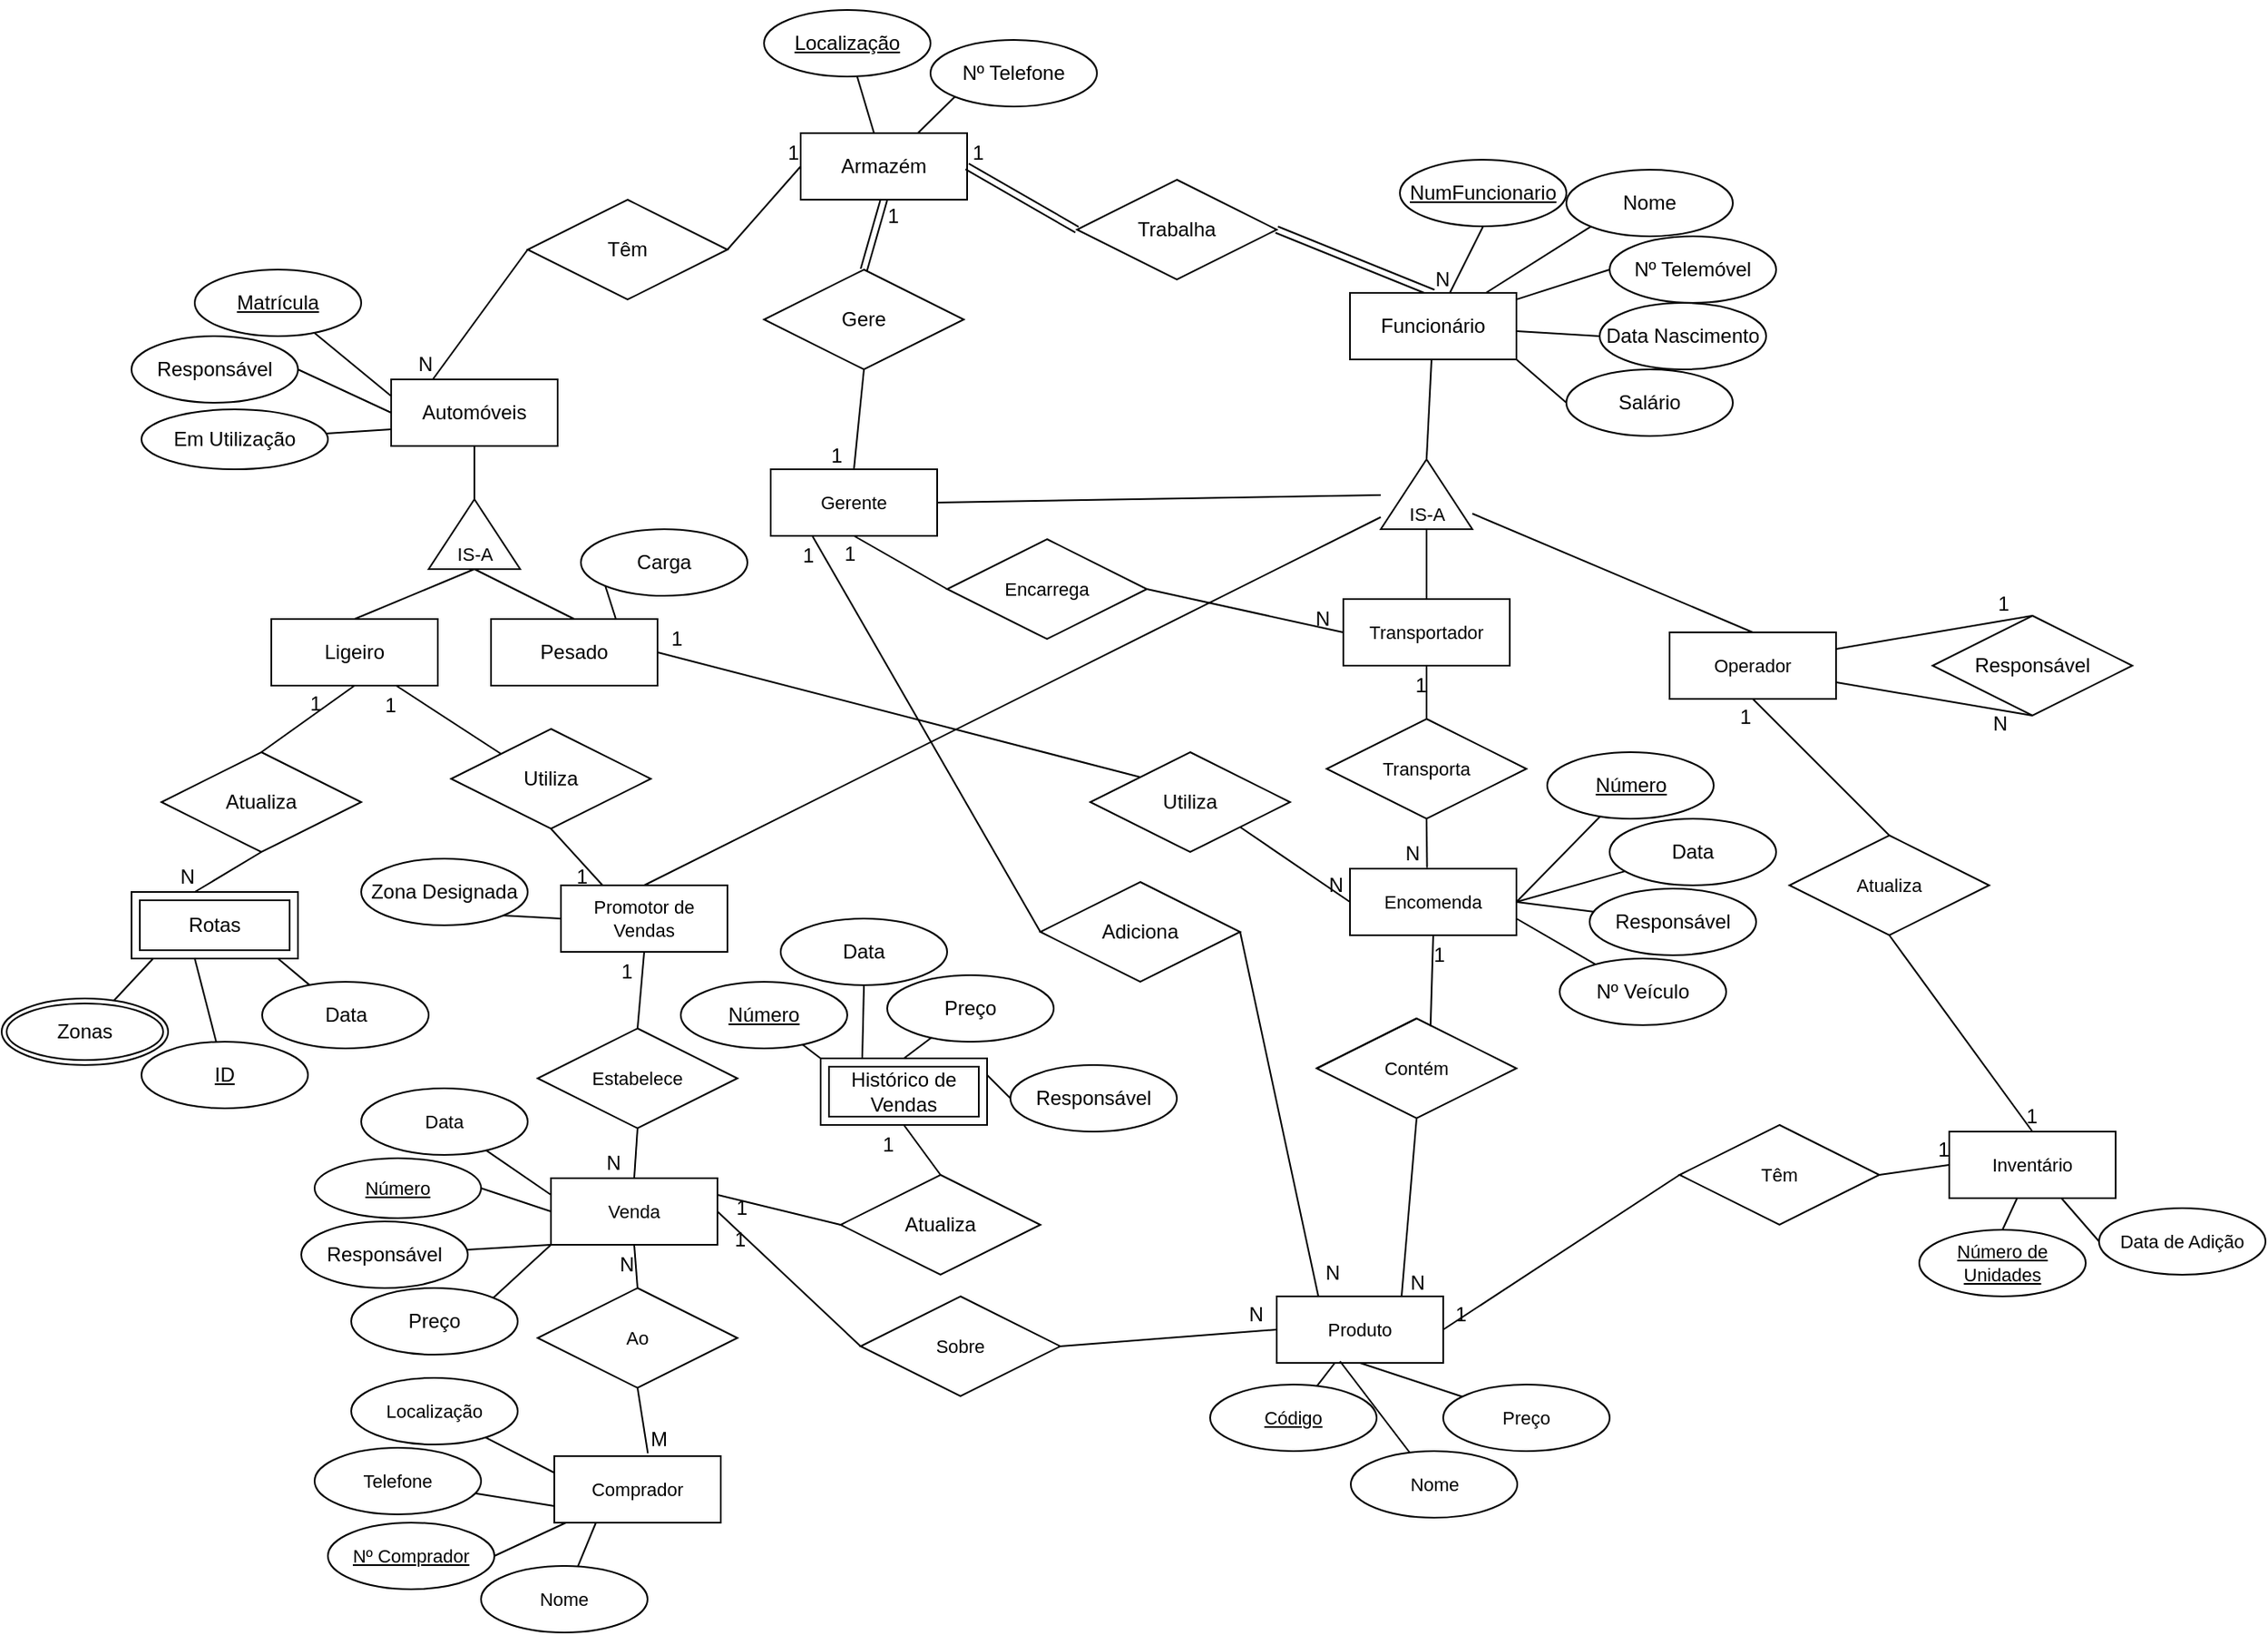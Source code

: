 <mxfile version="14.6.6" type="google"><diagram id="R2lEEEUBdFMjLlhIrx00" name="Page-1"><mxGraphModel dx="2073" dy="942" grid="1" gridSize="6" guides="1" tooltips="1" connect="1" arrows="1" fold="1" page="0" pageScale="1" pageWidth="850" pageHeight="1100" math="0" shadow="0" extFonts="Permanent Marker^https://fonts.googleapis.com/css?family=Permanent+Marker"><root><mxCell id="0"/><mxCell id="1" parent="0"/><mxCell id="7GetNQs73sJEA6uQszSS-7" value="Trabalha " style="shape=rhombus;perimeter=rhombusPerimeter;whiteSpace=wrap;html=1;align=center;" parent="1" vertex="1"><mxGeometry x="340" y="180" width="120" height="60" as="geometry"/></mxCell><mxCell id="7GetNQs73sJEA6uQszSS-11" value="" style="group" parent="1" vertex="1" connectable="0"><mxGeometry x="84" y="72" width="290" height="120" as="geometry"/></mxCell><mxCell id="7GetNQs73sJEA6uQszSS-2" value="Armazém" style="whiteSpace=wrap;html=1;align=center;" parent="7GetNQs73sJEA6uQszSS-11" vertex="1"><mxGeometry x="90" y="80" width="100" height="40" as="geometry"/></mxCell><mxCell id="7GetNQs73sJEA6uQszSS-5" value="Nº Telefone" style="ellipse;whiteSpace=wrap;html=1;align=center;" parent="7GetNQs73sJEA6uQszSS-11" vertex="1"><mxGeometry x="168" y="24" width="100" height="40" as="geometry"/></mxCell><mxCell id="7GetNQs73sJEA6uQszSS-6" style="edgeStyle=none;rounded=0;orthogonalLoop=1;jettySize=auto;html=1;entryX=0;entryY=1;entryDx=0;entryDy=0;endArrow=none;endFill=0;" parent="7GetNQs73sJEA6uQszSS-11" source="7GetNQs73sJEA6uQszSS-2" target="7GetNQs73sJEA6uQszSS-5" edge="1"><mxGeometry relative="1" as="geometry"/></mxCell><mxCell id="7GetNQs73sJEA6uQszSS-3" value="Localização" style="ellipse;whiteSpace=wrap;html=1;align=center;fontStyle=4;" parent="7GetNQs73sJEA6uQszSS-11" vertex="1"><mxGeometry x="68" y="6" width="100" height="40" as="geometry"/></mxCell><mxCell id="7GetNQs73sJEA6uQszSS-4" style="rounded=0;orthogonalLoop=1;jettySize=auto;html=1;endArrow=none;endFill=0;" parent="7GetNQs73sJEA6uQszSS-11" source="7GetNQs73sJEA6uQszSS-2" target="7GetNQs73sJEA6uQszSS-3" edge="1"><mxGeometry relative="1" as="geometry"/></mxCell><mxCell id="7GetNQs73sJEA6uQszSS-17" value="" style="endArrow=none;html=1;rounded=0;exitX=1;exitY=0.5;exitDx=0;exitDy=0;entryX=0.5;entryY=0;entryDx=0;entryDy=0;shape=link;" parent="1" source="7GetNQs73sJEA6uQszSS-7" target="7GetNQs73sJEA6uQszSS-10" edge="1"><mxGeometry relative="1" as="geometry"><mxPoint x="220" y="280" as="sourcePoint"/><mxPoint x="380" y="280" as="targetPoint"/></mxGeometry></mxCell><mxCell id="7GetNQs73sJEA6uQszSS-18" value="N" style="resizable=0;html=1;align=right;verticalAlign=bottom;" parent="7GetNQs73sJEA6uQszSS-17" connectable="0" vertex="1"><mxGeometry x="1" relative="1" as="geometry"><mxPoint x="10" as="offset"/></mxGeometry></mxCell><mxCell id="7GetNQs73sJEA6uQszSS-22" value="" style="endArrow=none;html=1;rounded=0;entryX=1;entryY=0.5;entryDx=0;entryDy=0;exitX=0;exitY=0.5;exitDx=0;exitDy=0;shape=link;" parent="1" source="7GetNQs73sJEA6uQszSS-7" target="7GetNQs73sJEA6uQszSS-2" edge="1"><mxGeometry relative="1" as="geometry"><mxPoint x="420" y="189.5" as="sourcePoint"/><mxPoint x="300" y="189.5" as="targetPoint"/></mxGeometry></mxCell><mxCell id="7GetNQs73sJEA6uQszSS-23" value="1" style="resizable=0;html=1;align=right;verticalAlign=bottom;" parent="7GetNQs73sJEA6uQszSS-22" connectable="0" vertex="1"><mxGeometry x="1" relative="1" as="geometry"><mxPoint x="10" as="offset"/></mxGeometry></mxCell><mxCell id="7GetNQs73sJEA6uQszSS-25" value="Gere" style="shape=rhombus;perimeter=rhombusPerimeter;whiteSpace=wrap;html=1;align=center;" parent="1" vertex="1"><mxGeometry x="152" y="234" width="120" height="60" as="geometry"/></mxCell><mxCell id="7GetNQs73sJEA6uQszSS-32" value="" style="endArrow=none;html=1;rounded=0;entryX=0.5;entryY=1;entryDx=0;entryDy=0;exitX=0.5;exitY=0;exitDx=0;exitDy=0;shape=link;" parent="1" source="7GetNQs73sJEA6uQszSS-25" target="7GetNQs73sJEA6uQszSS-2" edge="1"><mxGeometry relative="1" as="geometry"><mxPoint x="240" y="300" as="sourcePoint"/><mxPoint x="240" y="220" as="targetPoint"/></mxGeometry></mxCell><mxCell id="7GetNQs73sJEA6uQszSS-33" value="1" style="resizable=0;html=1;align=right;verticalAlign=bottom;" parent="7GetNQs73sJEA6uQszSS-32" connectable="0" vertex="1"><mxGeometry x="1" relative="1" as="geometry"><mxPoint x="10" y="18" as="offset"/></mxGeometry></mxCell><mxCell id="8V1icKBJhYew-1ddFOfD-1" value="" style="group" parent="1" vertex="1" connectable="0"><mxGeometry x="504" y="138" width="310" height="210" as="geometry"/></mxCell><mxCell id="7GetNQs73sJEA6uQszSS-10" value="Funcionário" style="whiteSpace=wrap;html=1;align=center;" parent="8V1icKBJhYew-1ddFOfD-1" vertex="1"><mxGeometry y="110" width="100" height="40" as="geometry"/></mxCell><mxCell id="7GetNQs73sJEA6uQszSS-36" value="NumFuncionario" style="ellipse;whiteSpace=wrap;html=1;align=center;fontStyle=4;" parent="8V1icKBJhYew-1ddFOfD-1" vertex="1"><mxGeometry x="30" y="30" width="100" height="40" as="geometry"/></mxCell><mxCell id="7GetNQs73sJEA6uQszSS-48" style="edgeStyle=none;rounded=0;orthogonalLoop=1;jettySize=auto;html=1;entryX=0.5;entryY=1;entryDx=0;entryDy=0;endArrow=none;endFill=0;" parent="8V1icKBJhYew-1ddFOfD-1" source="7GetNQs73sJEA6uQszSS-10" target="7GetNQs73sJEA6uQszSS-36" edge="1"><mxGeometry relative="1" as="geometry"/></mxCell><mxCell id="7GetNQs73sJEA6uQszSS-39" value="Nome" style="ellipse;whiteSpace=wrap;html=1;align=center;" parent="8V1icKBJhYew-1ddFOfD-1" vertex="1"><mxGeometry x="130" y="36" width="100" height="40" as="geometry"/></mxCell><mxCell id="7GetNQs73sJEA6uQszSS-40" style="edgeStyle=none;rounded=0;orthogonalLoop=1;jettySize=auto;html=1;entryX=0;entryY=1;entryDx=0;entryDy=0;endArrow=none;endFill=0;" parent="8V1icKBJhYew-1ddFOfD-1" source="7GetNQs73sJEA6uQszSS-10" target="7GetNQs73sJEA6uQszSS-39" edge="1"><mxGeometry relative="1" as="geometry"/></mxCell><mxCell id="7GetNQs73sJEA6uQszSS-42" value="Nº Telemóvel" style="ellipse;whiteSpace=wrap;html=1;align=center;" parent="8V1icKBJhYew-1ddFOfD-1" vertex="1"><mxGeometry x="156" y="76" width="100" height="40" as="geometry"/></mxCell><mxCell id="7GetNQs73sJEA6uQszSS-44" style="edgeStyle=none;rounded=0;orthogonalLoop=1;jettySize=auto;html=1;entryX=0;entryY=0.5;entryDx=0;entryDy=0;endArrow=none;endFill=0;" parent="8V1icKBJhYew-1ddFOfD-1" source="7GetNQs73sJEA6uQszSS-10" target="7GetNQs73sJEA6uQszSS-42" edge="1"><mxGeometry relative="1" as="geometry"/></mxCell><mxCell id="7GetNQs73sJEA6uQszSS-43" value="Data Nascimento" style="ellipse;whiteSpace=wrap;html=1;align=center;" parent="8V1icKBJhYew-1ddFOfD-1" vertex="1"><mxGeometry x="150" y="116" width="100" height="40" as="geometry"/></mxCell><mxCell id="7GetNQs73sJEA6uQszSS-45" style="edgeStyle=none;rounded=0;orthogonalLoop=1;jettySize=auto;html=1;entryX=0;entryY=0.5;entryDx=0;entryDy=0;endArrow=none;endFill=0;" parent="8V1icKBJhYew-1ddFOfD-1" source="7GetNQs73sJEA6uQszSS-10" target="7GetNQs73sJEA6uQszSS-43" edge="1"><mxGeometry relative="1" as="geometry"/></mxCell><mxCell id="7GetNQs73sJEA6uQszSS-46" value="Salário" style="ellipse;whiteSpace=wrap;html=1;align=center;" parent="8V1icKBJhYew-1ddFOfD-1" vertex="1"><mxGeometry x="130" y="156" width="100" height="40" as="geometry"/></mxCell><mxCell id="7GetNQs73sJEA6uQszSS-47" style="edgeStyle=none;rounded=0;orthogonalLoop=1;jettySize=auto;html=1;exitX=1;exitY=1;exitDx=0;exitDy=0;entryX=0;entryY=0.5;entryDx=0;entryDy=0;endArrow=none;endFill=0;" parent="8V1icKBJhYew-1ddFOfD-1" source="7GetNQs73sJEA6uQszSS-10" target="7GetNQs73sJEA6uQszSS-46" edge="1"><mxGeometry relative="1" as="geometry"/></mxCell><mxCell id="8V1icKBJhYew-1ddFOfD-16" style="edgeStyle=none;rounded=0;orthogonalLoop=1;jettySize=auto;html=1;entryX=1;entryY=0.5;entryDx=0;entryDy=0;fontSize=11;endArrow=none;endFill=0;" parent="1" source="8V1icKBJhYew-1ddFOfD-4" target="8V1icKBJhYew-1ddFOfD-6" edge="1"><mxGeometry relative="1" as="geometry"/></mxCell><mxCell id="8V1icKBJhYew-1ddFOfD-17" style="edgeStyle=none;rounded=0;orthogonalLoop=1;jettySize=auto;html=1;entryX=0.5;entryY=0;entryDx=0;entryDy=0;fontSize=11;endArrow=none;endFill=0;" parent="1" source="8V1icKBJhYew-1ddFOfD-4" target="8V1icKBJhYew-1ddFOfD-8" edge="1"><mxGeometry relative="1" as="geometry"/></mxCell><mxCell id="8V1icKBJhYew-1ddFOfD-18" style="edgeStyle=none;rounded=0;orthogonalLoop=1;jettySize=auto;html=1;entryX=0.5;entryY=0;entryDx=0;entryDy=0;fontSize=11;endArrow=none;endFill=0;" parent="1" source="8V1icKBJhYew-1ddFOfD-4" target="8V1icKBJhYew-1ddFOfD-9" edge="1"><mxGeometry relative="1" as="geometry"/></mxCell><mxCell id="8V1icKBJhYew-1ddFOfD-19" style="edgeStyle=none;rounded=0;orthogonalLoop=1;jettySize=auto;html=1;entryX=0.5;entryY=0;entryDx=0;entryDy=0;fontSize=11;endArrow=none;endFill=0;" parent="1" source="8V1icKBJhYew-1ddFOfD-4" target="8V1icKBJhYew-1ddFOfD-10" edge="1"><mxGeometry relative="1" as="geometry"/></mxCell><mxCell id="8V1icKBJhYew-1ddFOfD-4" value="IS-A" style="verticalLabelPosition=middle;verticalAlign=bottom;html=1;shape=mxgraph.basic.acute_triangle;dx=0.5;labelPosition=center;align=center;fontSize=11;whiteSpace=wrap;" parent="1" vertex="1"><mxGeometry x="522.5" y="348" width="55" height="42" as="geometry"/></mxCell><mxCell id="8V1icKBJhYew-1ddFOfD-5" style="rounded=0;orthogonalLoop=1;jettySize=auto;html=1;entryX=0;entryY=0;entryDx=27.5;entryDy=0;entryPerimeter=0;fontSize=11;endArrow=none;endFill=0;" parent="1" source="7GetNQs73sJEA6uQszSS-10" target="8V1icKBJhYew-1ddFOfD-4" edge="1"><mxGeometry relative="1" as="geometry"/></mxCell><mxCell id="8V1icKBJhYew-1ddFOfD-6" value="&lt;div&gt;Gerente&lt;/div&gt;" style="whiteSpace=wrap;html=1;align=center;fontSize=11;" parent="1" vertex="1"><mxGeometry x="156" y="354" width="100" height="40" as="geometry"/></mxCell><mxCell id="8V1icKBJhYew-1ddFOfD-8" value="&lt;div&gt;Promotor de Vendas&lt;/div&gt;" style="whiteSpace=wrap;html=1;align=center;fontSize=11;" parent="1" vertex="1"><mxGeometry x="30" y="604" width="100" height="40" as="geometry"/></mxCell><mxCell id="8V1icKBJhYew-1ddFOfD-9" value="Transportador" style="whiteSpace=wrap;html=1;align=center;fontSize=11;" parent="1" vertex="1"><mxGeometry x="500" y="432" width="100" height="40" as="geometry"/></mxCell><mxCell id="8V1icKBJhYew-1ddFOfD-10" value="Operador" style="whiteSpace=wrap;html=1;align=center;fontSize=11;" parent="1" vertex="1"><mxGeometry x="696" y="452" width="100" height="40" as="geometry"/></mxCell><mxCell id="8V1icKBJhYew-1ddFOfD-20" value="" style="endArrow=none;html=1;rounded=0;fontSize=11;entryX=0.5;entryY=0;entryDx=0;entryDy=0;exitX=0.5;exitY=1;exitDx=0;exitDy=0;" parent="1" source="7GetNQs73sJEA6uQszSS-25" target="8V1icKBJhYew-1ddFOfD-6" edge="1"><mxGeometry relative="1" as="geometry"><mxPoint x="162" y="408" as="sourcePoint"/><mxPoint x="322" y="408" as="targetPoint"/></mxGeometry></mxCell><mxCell id="8V1icKBJhYew-1ddFOfD-21" value="1" style="resizable=0;html=1;align=right;verticalAlign=bottom;" parent="8V1icKBJhYew-1ddFOfD-20" connectable="0" vertex="1"><mxGeometry x="1" relative="1" as="geometry"><mxPoint x="-6" as="offset"/></mxGeometry></mxCell><mxCell id="8V1icKBJhYew-1ddFOfD-27" value="" style="endArrow=none;html=1;rounded=0;fontSize=11;exitX=0.5;exitY=0;exitDx=0;exitDy=0;entryX=0.5;entryY=1;entryDx=0;entryDy=0;" parent="1" source="8V1icKBJhYew-1ddFOfD-23" target="8V1icKBJhYew-1ddFOfD-8" edge="1"><mxGeometry relative="1" as="geometry"><mxPoint x="174" y="528" as="sourcePoint"/><mxPoint x="334" y="528" as="targetPoint"/></mxGeometry></mxCell><mxCell id="8V1icKBJhYew-1ddFOfD-28" value="1" style="resizable=0;html=1;align=right;verticalAlign=bottom;" parent="8V1icKBJhYew-1ddFOfD-27" connectable="0" vertex="1"><mxGeometry x="1" relative="1" as="geometry"><mxPoint x="-6" y="20" as="offset"/></mxGeometry></mxCell><mxCell id="8V1icKBJhYew-1ddFOfD-65" value="Transporta" style="shape=rhombus;perimeter=rhombusPerimeter;whiteSpace=wrap;html=1;align=center;fontSize=11;" parent="1" vertex="1"><mxGeometry x="490" y="504" width="120" height="60" as="geometry"/></mxCell><mxCell id="8V1icKBJhYew-1ddFOfD-67" value="Atualiza" style="shape=rhombus;perimeter=rhombusPerimeter;whiteSpace=wrap;html=1;align=center;fontSize=11;" parent="1" vertex="1"><mxGeometry x="768" y="574" width="120" height="60" as="geometry"/></mxCell><mxCell id="8V1icKBJhYew-1ddFOfD-69" value="Sobre" style="shape=rhombus;perimeter=rhombusPerimeter;whiteSpace=wrap;html=1;align=center;fontSize=11;" parent="1" vertex="1"><mxGeometry x="210" y="851" width="120" height="60" as="geometry"/></mxCell><mxCell id="8V1icKBJhYew-1ddFOfD-84" value="" style="endArrow=none;html=1;rounded=0;fontSize=11;entryX=1;entryY=0.5;entryDx=0;entryDy=0;exitX=0;exitY=0.5;exitDx=0;exitDy=0;" parent="1" source="8V1icKBJhYew-1ddFOfD-69" target="8V1icKBJhYew-1ddFOfD-59" edge="1"><mxGeometry x="6" y="684" as="geometry"><mxPoint x="252" y="714" as="sourcePoint"/><mxPoint x="294" y="714" as="targetPoint"/></mxGeometry></mxCell><mxCell id="8V1icKBJhYew-1ddFOfD-85" value="1" style="resizable=0;html=1;align=right;verticalAlign=bottom;" parent="8V1icKBJhYew-1ddFOfD-84" connectable="0" vertex="1"><mxGeometry x="1" relative="1" as="geometry"><mxPoint x="18" y="6" as="offset"/></mxGeometry></mxCell><mxCell id="8V1icKBJhYew-1ddFOfD-86" value="" style="endArrow=none;html=1;rounded=0;fontSize=11;entryX=0;entryY=0.5;entryDx=0;entryDy=0;exitX=1;exitY=0.5;exitDx=0;exitDy=0;" parent="1" source="8V1icKBJhYew-1ddFOfD-69" target="8V1icKBJhYew-1ddFOfD-72" edge="1"><mxGeometry x="6" y="684" as="geometry"><mxPoint x="408" y="696" as="sourcePoint"/><mxPoint x="568" y="696" as="targetPoint"/></mxGeometry></mxCell><mxCell id="8V1icKBJhYew-1ddFOfD-87" value="N" style="resizable=0;html=1;align=right;verticalAlign=bottom;" parent="8V1icKBJhYew-1ddFOfD-86" connectable="0" vertex="1"><mxGeometry x="1" relative="1" as="geometry"><mxPoint x="-8" as="offset"/></mxGeometry></mxCell><mxCell id="8V1icKBJhYew-1ddFOfD-104" value="Têm" style="shape=rhombus;perimeter=rhombusPerimeter;whiteSpace=wrap;html=1;align=center;fontSize=11;" parent="1" vertex="1"><mxGeometry x="702" y="748" width="120" height="60" as="geometry"/></mxCell><mxCell id="8V1icKBJhYew-1ddFOfD-132" style="edgeStyle=none;rounded=0;orthogonalLoop=1;jettySize=auto;html=1;entryX=0.5;entryY=0;entryDx=0;entryDy=0;fontSize=11;endArrow=none;endFill=0;" parent="1" source="8V1icKBJhYew-1ddFOfD-106" target="8V1icKBJhYew-1ddFOfD-131" edge="1"><mxGeometry relative="1" as="geometry"/></mxCell><mxCell id="8V1icKBJhYew-1ddFOfD-134" style="edgeStyle=none;rounded=0;orthogonalLoop=1;jettySize=auto;html=1;entryX=0;entryY=0.5;entryDx=0;entryDy=0;fontSize=11;endArrow=none;endFill=0;" parent="1" source="8V1icKBJhYew-1ddFOfD-106" target="8V1icKBJhYew-1ddFOfD-133" edge="1"><mxGeometry relative="1" as="geometry"/></mxCell><mxCell id="8V1icKBJhYew-1ddFOfD-106" value="Inventário" style="whiteSpace=wrap;html=1;align=center;fontSize=11;" parent="1" vertex="1"><mxGeometry x="864" y="752" width="100" height="40" as="geometry"/></mxCell><mxCell id="8V1icKBJhYew-1ddFOfD-117" value="" style="endArrow=none;html=1;rounded=0;fontSize=11;exitX=0;exitY=0.5;exitDx=0;exitDy=0;entryX=1;entryY=0.5;entryDx=0;entryDy=0;" parent="1" source="8V1icKBJhYew-1ddFOfD-104" target="8V1icKBJhYew-1ddFOfD-72" edge="1"><mxGeometry relative="1" as="geometry"><mxPoint x="516" y="816" as="sourcePoint"/><mxPoint x="676" y="816" as="targetPoint"/></mxGeometry></mxCell><mxCell id="8V1icKBJhYew-1ddFOfD-118" value="1" style="resizable=0;html=1;align=right;verticalAlign=bottom;" parent="8V1icKBJhYew-1ddFOfD-117" connectable="0" vertex="1"><mxGeometry x="1" relative="1" as="geometry"><mxPoint x="14" as="offset"/></mxGeometry></mxCell><mxCell id="8V1icKBJhYew-1ddFOfD-119" value="" style="endArrow=none;html=1;rounded=0;fontSize=11;entryX=0;entryY=0.5;entryDx=0;entryDy=0;exitX=1;exitY=0.5;exitDx=0;exitDy=0;" parent="1" source="8V1icKBJhYew-1ddFOfD-104" target="8V1icKBJhYew-1ddFOfD-106" edge="1"><mxGeometry relative="1" as="geometry"><mxPoint x="516" y="816" as="sourcePoint"/><mxPoint x="676" y="816" as="targetPoint"/></mxGeometry></mxCell><mxCell id="8V1icKBJhYew-1ddFOfD-120" value="1" style="resizable=0;html=1;align=right;verticalAlign=bottom;" parent="8V1icKBJhYew-1ddFOfD-119" connectable="0" vertex="1"><mxGeometry x="1" relative="1" as="geometry"/></mxCell><mxCell id="8V1icKBJhYew-1ddFOfD-125" value="" style="endArrow=none;html=1;rounded=0;fontSize=11;exitX=0.5;exitY=0;exitDx=0;exitDy=0;entryX=0.5;entryY=1;entryDx=0;entryDy=0;" parent="1" source="8V1icKBJhYew-1ddFOfD-67" target="8V1icKBJhYew-1ddFOfD-10" edge="1"><mxGeometry relative="1" as="geometry"><mxPoint x="750" y="540" as="sourcePoint"/><mxPoint x="910" y="540" as="targetPoint"/></mxGeometry></mxCell><mxCell id="8V1icKBJhYew-1ddFOfD-126" value="1" style="resizable=0;html=1;align=right;verticalAlign=bottom;" parent="8V1icKBJhYew-1ddFOfD-125" connectable="0" vertex="1"><mxGeometry x="1" relative="1" as="geometry"><mxPoint y="20" as="offset"/></mxGeometry></mxCell><mxCell id="8V1icKBJhYew-1ddFOfD-127" value="" style="endArrow=none;html=1;rounded=0;fontSize=11;exitX=0.5;exitY=1;exitDx=0;exitDy=0;entryX=0.5;entryY=0;entryDx=0;entryDy=0;" parent="1" source="8V1icKBJhYew-1ddFOfD-67" target="8V1icKBJhYew-1ddFOfD-106" edge="1"><mxGeometry relative="1" as="geometry"><mxPoint x="654" y="654" as="sourcePoint"/><mxPoint x="814" y="654" as="targetPoint"/></mxGeometry></mxCell><mxCell id="8V1icKBJhYew-1ddFOfD-128" value="1" style="resizable=0;html=1;align=right;verticalAlign=bottom;" parent="8V1icKBJhYew-1ddFOfD-127" connectable="0" vertex="1"><mxGeometry x="1" relative="1" as="geometry"><mxPoint x="4" as="offset"/></mxGeometry></mxCell><mxCell id="8V1icKBJhYew-1ddFOfD-131" value="Número de Unidades" style="ellipse;whiteSpace=wrap;html=1;align=center;fontStyle=4;fontSize=11;" parent="1" vertex="1"><mxGeometry x="846" y="811" width="100" height="40" as="geometry"/></mxCell><mxCell id="8V1icKBJhYew-1ddFOfD-133" value="Data de Adição" style="ellipse;whiteSpace=wrap;html=1;align=center;fontSize=11;" parent="1" vertex="1"><mxGeometry x="954" y="798" width="100" height="40" as="geometry"/></mxCell><mxCell id="8V1icKBJhYew-1ddFOfD-135" value="" style="endArrow=none;html=1;rounded=0;fontSize=11;entryX=0.5;entryY=1;entryDx=0;entryDy=0;exitX=0.5;exitY=0;exitDx=0;exitDy=0;" parent="1" source="8V1icKBJhYew-1ddFOfD-65" target="8V1icKBJhYew-1ddFOfD-9" edge="1"><mxGeometry relative="1" as="geometry"><mxPoint x="456" y="540" as="sourcePoint"/><mxPoint x="616" y="540" as="targetPoint"/></mxGeometry></mxCell><mxCell id="8V1icKBJhYew-1ddFOfD-136" value="1" style="resizable=0;html=1;align=right;verticalAlign=bottom;" parent="8V1icKBJhYew-1ddFOfD-135" connectable="0" vertex="1"><mxGeometry x="1" relative="1" as="geometry"><mxPoint y="20" as="offset"/></mxGeometry></mxCell><mxCell id="8V1icKBJhYew-1ddFOfD-140" value="Encarrega" style="shape=rhombus;perimeter=rhombusPerimeter;whiteSpace=wrap;html=1;align=center;fontSize=11;" parent="1" vertex="1"><mxGeometry x="262" y="396" width="120" height="60" as="geometry"/></mxCell><mxCell id="8V1icKBJhYew-1ddFOfD-142" value="" style="endArrow=none;html=1;rounded=0;fontSize=11;entryX=0.5;entryY=1;entryDx=0;entryDy=0;exitX=0;exitY=0.5;exitDx=0;exitDy=0;" parent="1" source="8V1icKBJhYew-1ddFOfD-140" target="8V1icKBJhYew-1ddFOfD-6" edge="1"><mxGeometry relative="1" as="geometry"><mxPoint x="198" y="448" as="sourcePoint"/><mxPoint x="124" y="416" as="targetPoint"/></mxGeometry></mxCell><mxCell id="8V1icKBJhYew-1ddFOfD-143" value="1" style="resizable=0;html=1;align=right;verticalAlign=bottom;" parent="8V1icKBJhYew-1ddFOfD-142" connectable="0" vertex="1"><mxGeometry x="1" relative="1" as="geometry"><mxPoint x="2" y="20" as="offset"/></mxGeometry></mxCell><mxCell id="8V1icKBJhYew-1ddFOfD-145" value="" style="endArrow=none;html=1;rounded=0;fontSize=11;entryX=0;entryY=0.5;entryDx=0;entryDy=0;exitX=1;exitY=0.5;exitDx=0;exitDy=0;" parent="1" source="8V1icKBJhYew-1ddFOfD-140" target="8V1icKBJhYew-1ddFOfD-9" edge="1"><mxGeometry relative="1" as="geometry"><mxPoint x="276" y="528" as="sourcePoint"/><mxPoint x="436" y="528" as="targetPoint"/></mxGeometry></mxCell><mxCell id="8V1icKBJhYew-1ddFOfD-146" value="N" style="resizable=0;html=1;align=right;verticalAlign=bottom;" parent="8V1icKBJhYew-1ddFOfD-145" connectable="0" vertex="1"><mxGeometry x="1" relative="1" as="geometry"><mxPoint x="-8" as="offset"/></mxGeometry></mxCell><mxCell id="8V1icKBJhYew-1ddFOfD-148" value="Encomenda" style="whiteSpace=wrap;html=1;align=center;fontSize=11;" parent="1" vertex="1"><mxGeometry x="504" y="594" width="100" height="40" as="geometry"/></mxCell><mxCell id="8V1icKBJhYew-1ddFOfD-150" value="" style="endArrow=none;html=1;rounded=0;fontSize=11;entryX=0.463;entryY=-0.017;entryDx=0;entryDy=0;exitX=0.5;exitY=1;exitDx=0;exitDy=0;entryPerimeter=0;" parent="1" source="8V1icKBJhYew-1ddFOfD-65" target="8V1icKBJhYew-1ddFOfD-148" edge="1"><mxGeometry relative="1" as="geometry"><mxPoint x="270" y="588" as="sourcePoint"/><mxPoint x="430" y="588" as="targetPoint"/></mxGeometry></mxCell><mxCell id="8V1icKBJhYew-1ddFOfD-151" value="N" style="resizable=0;html=1;align=right;verticalAlign=bottom;" parent="8V1icKBJhYew-1ddFOfD-150" connectable="0" vertex="1"><mxGeometry x="1" relative="1" as="geometry"><mxPoint x="-4" as="offset"/></mxGeometry></mxCell><mxCell id="8V1icKBJhYew-1ddFOfD-154" value="Contém" style="shape=rhombus;perimeter=rhombusPerimeter;whiteSpace=wrap;html=1;align=center;fontSize=11;" parent="1" vertex="1"><mxGeometry x="484" y="684" width="120" height="60" as="geometry"/></mxCell><mxCell id="8V1icKBJhYew-1ddFOfD-158" value="" style="endArrow=none;html=1;rounded=0;fontSize=11;entryX=0.5;entryY=1;entryDx=0;entryDy=0;exitX=0.57;exitY=0.078;exitDx=0;exitDy=0;exitPerimeter=0;" parent="1" source="8V1icKBJhYew-1ddFOfD-154" target="8V1icKBJhYew-1ddFOfD-148" edge="1"><mxGeometry relative="1" as="geometry"><mxPoint x="390" y="660" as="sourcePoint"/><mxPoint x="550" y="660" as="targetPoint"/></mxGeometry></mxCell><mxCell id="8V1icKBJhYew-1ddFOfD-159" value="1" style="resizable=0;html=1;align=right;verticalAlign=bottom;" parent="8V1icKBJhYew-1ddFOfD-158" connectable="0" vertex="1"><mxGeometry x="1" relative="1" as="geometry"><mxPoint x="8" y="20" as="offset"/></mxGeometry></mxCell><mxCell id="8V1icKBJhYew-1ddFOfD-160" value="" style="endArrow=none;html=1;rounded=0;fontSize=11;entryX=0.75;entryY=0;entryDx=0;entryDy=0;exitX=0.5;exitY=1;exitDx=0;exitDy=0;" parent="1" source="8V1icKBJhYew-1ddFOfD-154" target="8V1icKBJhYew-1ddFOfD-72" edge="1"><mxGeometry relative="1" as="geometry"><mxPoint x="618" y="711" as="sourcePoint"/><mxPoint x="778" y="711" as="targetPoint"/></mxGeometry></mxCell><mxCell id="8V1icKBJhYew-1ddFOfD-161" value="N" style="resizable=0;html=1;align=right;verticalAlign=bottom;" parent="8V1icKBJhYew-1ddFOfD-160" connectable="0" vertex="1"><mxGeometry x="1" relative="1" as="geometry"><mxPoint x="15" as="offset"/></mxGeometry></mxCell><mxCell id="DWFtN8nsUNC_EcQHg_xP-2" style="rounded=0;orthogonalLoop=1;jettySize=auto;html=1;entryX=1;entryY=0.5;entryDx=0;entryDy=0;endArrow=none;endFill=0;" edge="1" parent="1" source="DWFtN8nsUNC_EcQHg_xP-1" target="8V1icKBJhYew-1ddFOfD-148"><mxGeometry relative="1" as="geometry"/></mxCell><mxCell id="DWFtN8nsUNC_EcQHg_xP-1" value="Número" style="ellipse;whiteSpace=wrap;html=1;align=center;fontStyle=4;" vertex="1" parent="1"><mxGeometry x="622.5" y="524" width="100" height="40" as="geometry"/></mxCell><mxCell id="DWFtN8nsUNC_EcQHg_xP-5" style="edgeStyle=none;rounded=0;orthogonalLoop=1;jettySize=auto;html=1;entryX=1;entryY=0.5;entryDx=0;entryDy=0;endArrow=none;endFill=0;" edge="1" parent="1" source="DWFtN8nsUNC_EcQHg_xP-3" target="8V1icKBJhYew-1ddFOfD-148"><mxGeometry relative="1" as="geometry"/></mxCell><mxCell id="DWFtN8nsUNC_EcQHg_xP-3" value="Data" style="ellipse;whiteSpace=wrap;html=1;align=center;" vertex="1" parent="1"><mxGeometry x="660" y="564" width="100" height="40" as="geometry"/></mxCell><mxCell id="DWFtN8nsUNC_EcQHg_xP-7" style="edgeStyle=none;rounded=0;orthogonalLoop=1;jettySize=auto;html=1;entryX=1;entryY=0.5;entryDx=0;entryDy=0;endArrow=none;endFill=0;" edge="1" parent="1" source="DWFtN8nsUNC_EcQHg_xP-6" target="8V1icKBJhYew-1ddFOfD-148"><mxGeometry relative="1" as="geometry"/></mxCell><mxCell id="DWFtN8nsUNC_EcQHg_xP-6" value="Responsável" style="ellipse;whiteSpace=wrap;html=1;align=center;" vertex="1" parent="1"><mxGeometry x="648" y="606" width="100" height="40" as="geometry"/></mxCell><mxCell id="DWFtN8nsUNC_EcQHg_xP-10" value="Adiciona" style="shape=rhombus;perimeter=rhombusPerimeter;whiteSpace=wrap;html=1;align=center;" vertex="1" parent="1"><mxGeometry x="318" y="602" width="120" height="60" as="geometry"/></mxCell><mxCell id="DWFtN8nsUNC_EcQHg_xP-14" value="" style="endArrow=none;html=1;rounded=0;exitX=1;exitY=0.5;exitDx=0;exitDy=0;entryX=0.25;entryY=0;entryDx=0;entryDy=0;" edge="1" parent="1" source="DWFtN8nsUNC_EcQHg_xP-10" target="8V1icKBJhYew-1ddFOfD-72"><mxGeometry relative="1" as="geometry"><mxPoint x="432" y="672" as="sourcePoint"/><mxPoint x="592" y="672" as="targetPoint"/></mxGeometry></mxCell><mxCell id="DWFtN8nsUNC_EcQHg_xP-15" value="N" style="resizable=0;html=1;align=right;verticalAlign=bottom;" connectable="0" vertex="1" parent="DWFtN8nsUNC_EcQHg_xP-14"><mxGeometry x="1" relative="1" as="geometry"><mxPoint x="13" y="-6" as="offset"/></mxGeometry></mxCell><mxCell id="DWFtN8nsUNC_EcQHg_xP-16" value="" style="endArrow=none;html=1;rounded=0;exitX=0;exitY=0.5;exitDx=0;exitDy=0;entryX=0.25;entryY=1;entryDx=0;entryDy=0;" edge="1" parent="1" source="DWFtN8nsUNC_EcQHg_xP-10" target="8V1icKBJhYew-1ddFOfD-6"><mxGeometry relative="1" as="geometry"><mxPoint x="432" y="672" as="sourcePoint"/><mxPoint x="592" y="672" as="targetPoint"/></mxGeometry></mxCell><mxCell id="DWFtN8nsUNC_EcQHg_xP-17" value="1" style="resizable=0;html=1;align=right;verticalAlign=bottom;" connectable="0" vertex="1" parent="DWFtN8nsUNC_EcQHg_xP-16"><mxGeometry x="1" relative="1" as="geometry"><mxPoint x="1" y="20" as="offset"/></mxGeometry></mxCell><mxCell id="DWFtN8nsUNC_EcQHg_xP-19" style="edgeStyle=none;rounded=0;orthogonalLoop=1;jettySize=auto;html=1;entryX=1;entryY=0.75;entryDx=0;entryDy=0;endArrow=none;endFill=0;" edge="1" parent="1" source="DWFtN8nsUNC_EcQHg_xP-18" target="8V1icKBJhYew-1ddFOfD-148"><mxGeometry relative="1" as="geometry"/></mxCell><mxCell id="DWFtN8nsUNC_EcQHg_xP-18" value="Nº Veículo" style="ellipse;whiteSpace=wrap;html=1;align=center;" vertex="1" parent="1"><mxGeometry x="630" y="648" width="100" height="40" as="geometry"/></mxCell><mxCell id="DWFtN8nsUNC_EcQHg_xP-20" value="&lt;div&gt;Têm&lt;/div&gt;" style="shape=rhombus;perimeter=rhombusPerimeter;whiteSpace=wrap;html=1;align=center;" vertex="1" parent="1"><mxGeometry x="10" y="192" width="120" height="60" as="geometry"/></mxCell><mxCell id="DWFtN8nsUNC_EcQHg_xP-22" value="" style="endArrow=none;html=1;rounded=0;entryX=0;entryY=0.5;entryDx=0;entryDy=0;exitX=1;exitY=0.5;exitDx=0;exitDy=0;" edge="1" parent="1" source="DWFtN8nsUNC_EcQHg_xP-20" target="7GetNQs73sJEA6uQszSS-2"><mxGeometry relative="1" as="geometry"><mxPoint x="-66" y="240" as="sourcePoint"/><mxPoint x="94" y="240" as="targetPoint"/></mxGeometry></mxCell><mxCell id="DWFtN8nsUNC_EcQHg_xP-23" value="1" style="resizable=0;html=1;align=right;verticalAlign=bottom;" connectable="0" vertex="1" parent="DWFtN8nsUNC_EcQHg_xP-22"><mxGeometry x="1" relative="1" as="geometry"/></mxCell><mxCell id="DWFtN8nsUNC_EcQHg_xP-25" value="Automóveis" style="whiteSpace=wrap;html=1;align=center;" vertex="1" parent="1"><mxGeometry x="-72" y="300" width="100" height="40" as="geometry"/></mxCell><mxCell id="DWFtN8nsUNC_EcQHg_xP-27" value="" style="endArrow=none;html=1;rounded=0;entryX=0.25;entryY=0;entryDx=0;entryDy=0;exitX=0;exitY=0.5;exitDx=0;exitDy=0;" edge="1" parent="1" source="DWFtN8nsUNC_EcQHg_xP-20" target="DWFtN8nsUNC_EcQHg_xP-25"><mxGeometry relative="1" as="geometry"><mxPoint x="-228" y="240" as="sourcePoint"/><mxPoint x="-68" y="240" as="targetPoint"/></mxGeometry></mxCell><mxCell id="DWFtN8nsUNC_EcQHg_xP-28" value="N" style="resizable=0;html=1;align=right;verticalAlign=bottom;" connectable="0" vertex="1" parent="DWFtN8nsUNC_EcQHg_xP-27"><mxGeometry x="1" relative="1" as="geometry"/></mxCell><mxCell id="DWFtN8nsUNC_EcQHg_xP-30" style="edgeStyle=none;rounded=0;orthogonalLoop=1;jettySize=auto;html=1;entryX=0;entryY=0.25;entryDx=0;entryDy=0;endArrow=none;endFill=0;" edge="1" parent="1" source="DWFtN8nsUNC_EcQHg_xP-29" target="DWFtN8nsUNC_EcQHg_xP-25"><mxGeometry relative="1" as="geometry"/></mxCell><mxCell id="DWFtN8nsUNC_EcQHg_xP-29" value="Matrícula" style="ellipse;whiteSpace=wrap;html=1;align=center;fontStyle=4;" vertex="1" parent="1"><mxGeometry x="-190" y="234" width="100" height="40" as="geometry"/></mxCell><mxCell id="DWFtN8nsUNC_EcQHg_xP-33" style="edgeStyle=none;rounded=0;orthogonalLoop=1;jettySize=auto;html=1;exitX=1;exitY=0.5;exitDx=0;exitDy=0;entryX=0;entryY=0.5;entryDx=0;entryDy=0;endArrow=none;endFill=0;" edge="1" parent="1" source="DWFtN8nsUNC_EcQHg_xP-31" target="DWFtN8nsUNC_EcQHg_xP-25"><mxGeometry relative="1" as="geometry"/></mxCell><mxCell id="DWFtN8nsUNC_EcQHg_xP-31" value="Responsável" style="ellipse;whiteSpace=wrap;html=1;align=center;" vertex="1" parent="1"><mxGeometry x="-228" y="274" width="100" height="40" as="geometry"/></mxCell><mxCell id="DWFtN8nsUNC_EcQHg_xP-34" value="Carga" style="ellipse;whiteSpace=wrap;html=1;align=center;" vertex="1" parent="1"><mxGeometry x="42" y="390" width="100" height="40" as="geometry"/></mxCell><mxCell id="DWFtN8nsUNC_EcQHg_xP-36" style="edgeStyle=none;rounded=0;orthogonalLoop=1;jettySize=auto;html=1;exitX=0;exitY=0;exitDx=27.5;exitDy=0;exitPerimeter=0;entryX=0.5;entryY=1;entryDx=0;entryDy=0;endArrow=none;endFill=0;" edge="1" parent="1" source="DWFtN8nsUNC_EcQHg_xP-35" target="DWFtN8nsUNC_EcQHg_xP-25"><mxGeometry relative="1" as="geometry"/></mxCell><mxCell id="DWFtN8nsUNC_EcQHg_xP-40" style="edgeStyle=none;rounded=0;orthogonalLoop=1;jettySize=auto;html=1;exitX=0.5;exitY=1;exitDx=0;exitDy=0;exitPerimeter=0;entryX=0.5;entryY=0;entryDx=0;entryDy=0;endArrow=none;endFill=0;" edge="1" parent="1" source="DWFtN8nsUNC_EcQHg_xP-35" target="DWFtN8nsUNC_EcQHg_xP-38"><mxGeometry relative="1" as="geometry"/></mxCell><mxCell id="DWFtN8nsUNC_EcQHg_xP-41" style="edgeStyle=none;rounded=0;orthogonalLoop=1;jettySize=auto;html=1;exitX=0.5;exitY=1;exitDx=0;exitDy=0;exitPerimeter=0;entryX=0.5;entryY=0;entryDx=0;entryDy=0;endArrow=none;endFill=0;" edge="1" parent="1" source="DWFtN8nsUNC_EcQHg_xP-35" target="DWFtN8nsUNC_EcQHg_xP-39"><mxGeometry relative="1" as="geometry"/></mxCell><mxCell id="DWFtN8nsUNC_EcQHg_xP-35" value="IS-A" style="verticalLabelPosition=middle;verticalAlign=bottom;html=1;shape=mxgraph.basic.acute_triangle;dx=0.5;labelPosition=center;align=center;fontSize=11;whiteSpace=wrap;" vertex="1" parent="1"><mxGeometry x="-49.5" y="372" width="55" height="42" as="geometry"/></mxCell><mxCell id="DWFtN8nsUNC_EcQHg_xP-38" value="Ligeiro" style="whiteSpace=wrap;html=1;align=center;" vertex="1" parent="1"><mxGeometry x="-144" y="444" width="100" height="40" as="geometry"/></mxCell><mxCell id="DWFtN8nsUNC_EcQHg_xP-42" style="edgeStyle=none;rounded=0;orthogonalLoop=1;jettySize=auto;html=1;exitX=0.75;exitY=0;exitDx=0;exitDy=0;entryX=0;entryY=1;entryDx=0;entryDy=0;endArrow=none;endFill=0;" edge="1" parent="1" source="DWFtN8nsUNC_EcQHg_xP-39" target="DWFtN8nsUNC_EcQHg_xP-34"><mxGeometry relative="1" as="geometry"/></mxCell><mxCell id="DWFtN8nsUNC_EcQHg_xP-39" value="Pesado" style="whiteSpace=wrap;html=1;align=center;" vertex="1" parent="1"><mxGeometry x="-12" y="444" width="100" height="40" as="geometry"/></mxCell><mxCell id="DWFtN8nsUNC_EcQHg_xP-45" value="Utiliza" style="shape=rhombus;perimeter=rhombusPerimeter;whiteSpace=wrap;html=1;align=center;" vertex="1" parent="1"><mxGeometry x="348" y="524" width="120" height="60" as="geometry"/></mxCell><mxCell id="DWFtN8nsUNC_EcQHg_xP-49" value="" style="endArrow=none;html=1;rounded=0;entryX=1;entryY=0.5;entryDx=0;entryDy=0;exitX=0;exitY=0;exitDx=0;exitDy=0;" edge="1" parent="1" source="DWFtN8nsUNC_EcQHg_xP-45" target="DWFtN8nsUNC_EcQHg_xP-39"><mxGeometry relative="1" as="geometry"><mxPoint x="-72" y="534" as="sourcePoint"/><mxPoint x="88" y="534" as="targetPoint"/></mxGeometry></mxCell><mxCell id="DWFtN8nsUNC_EcQHg_xP-50" value="1" style="resizable=0;html=1;align=right;verticalAlign=bottom;" connectable="0" vertex="1" parent="DWFtN8nsUNC_EcQHg_xP-49"><mxGeometry x="1" relative="1" as="geometry"><mxPoint x="15" as="offset"/></mxGeometry></mxCell><mxCell id="DWFtN8nsUNC_EcQHg_xP-51" value="" style="endArrow=none;html=1;rounded=0;exitX=1;exitY=1;exitDx=0;exitDy=0;entryX=0;entryY=0.5;entryDx=0;entryDy=0;" edge="1" parent="1" source="DWFtN8nsUNC_EcQHg_xP-45" target="8V1icKBJhYew-1ddFOfD-148"><mxGeometry relative="1" as="geometry"><mxPoint x="432" y="462" as="sourcePoint"/><mxPoint x="592" y="462" as="targetPoint"/></mxGeometry></mxCell><mxCell id="DWFtN8nsUNC_EcQHg_xP-52" value="N" style="resizable=0;html=1;align=right;verticalAlign=bottom;" connectable="0" vertex="1" parent="DWFtN8nsUNC_EcQHg_xP-51"><mxGeometry x="1" relative="1" as="geometry"><mxPoint x="-4" y="-2" as="offset"/></mxGeometry></mxCell><mxCell id="DWFtN8nsUNC_EcQHg_xP-54" value="Atualiza" style="shape=rhombus;perimeter=rhombusPerimeter;whiteSpace=wrap;html=1;align=center;" vertex="1" parent="1"><mxGeometry x="-210" y="524" width="120" height="60" as="geometry"/></mxCell><mxCell id="DWFtN8nsUNC_EcQHg_xP-58" value="" style="endArrow=none;html=1;rounded=0;entryX=0.5;entryY=1;entryDx=0;entryDy=0;exitX=0.5;exitY=0;exitDx=0;exitDy=0;" edge="1" parent="1" source="DWFtN8nsUNC_EcQHg_xP-54" target="DWFtN8nsUNC_EcQHg_xP-38"><mxGeometry relative="1" as="geometry"><mxPoint x="-192" y="510" as="sourcePoint"/><mxPoint x="-122" y="510" as="targetPoint"/></mxGeometry></mxCell><mxCell id="DWFtN8nsUNC_EcQHg_xP-59" value="1" style="resizable=0;html=1;align=right;verticalAlign=bottom;" connectable="0" vertex="1" parent="DWFtN8nsUNC_EcQHg_xP-58"><mxGeometry x="1" relative="1" as="geometry"><mxPoint x="-20" y="20" as="offset"/></mxGeometry></mxCell><mxCell id="DWFtN8nsUNC_EcQHg_xP-60" value="" style="endArrow=none;html=1;rounded=0;exitX=0.5;exitY=1;exitDx=0;exitDy=0;entryX=0.5;entryY=0;entryDx=0;entryDy=0;" edge="1" parent="1" source="DWFtN8nsUNC_EcQHg_xP-54"><mxGeometry relative="1" as="geometry"><mxPoint x="-102" y="594" as="sourcePoint"/><mxPoint x="-190" y="608" as="targetPoint"/></mxGeometry></mxCell><mxCell id="DWFtN8nsUNC_EcQHg_xP-61" value="N" style="resizable=0;html=1;align=right;verticalAlign=bottom;" connectable="0" vertex="1" parent="DWFtN8nsUNC_EcQHg_xP-60"><mxGeometry x="1" relative="1" as="geometry"/></mxCell><mxCell id="DWFtN8nsUNC_EcQHg_xP-64" style="edgeStyle=none;rounded=0;orthogonalLoop=1;jettySize=auto;html=1;entryX=0.25;entryY=1;entryDx=0;entryDy=0;endArrow=none;endFill=0;" edge="1" parent="1" source="DWFtN8nsUNC_EcQHg_xP-63"><mxGeometry relative="1" as="geometry"><mxPoint x="-215" y="648" as="targetPoint"/></mxGeometry></mxCell><mxCell id="DWFtN8nsUNC_EcQHg_xP-63" value="Zonas" style="ellipse;shape=doubleEllipse;margin=3;whiteSpace=wrap;html=1;align=center;" vertex="1" parent="1"><mxGeometry x="-306" y="672" width="100" height="40" as="geometry"/></mxCell><mxCell id="DWFtN8nsUNC_EcQHg_xP-66" style="edgeStyle=none;rounded=0;orthogonalLoop=1;jettySize=auto;html=1;entryX=0.5;entryY=1;entryDx=0;entryDy=0;endArrow=none;endFill=0;" edge="1" parent="1" source="DWFtN8nsUNC_EcQHg_xP-65"><mxGeometry relative="1" as="geometry"><mxPoint x="-190" y="648" as="targetPoint"/></mxGeometry></mxCell><mxCell id="DWFtN8nsUNC_EcQHg_xP-65" value="ID" style="ellipse;whiteSpace=wrap;html=1;align=center;fontStyle=4;" vertex="1" parent="1"><mxGeometry x="-222" y="698" width="100" height="40" as="geometry"/></mxCell><mxCell id="DWFtN8nsUNC_EcQHg_xP-68" style="edgeStyle=none;rounded=0;orthogonalLoop=1;jettySize=auto;html=1;entryX=1;entryY=1;entryDx=0;entryDy=0;endArrow=none;endFill=0;" edge="1" parent="1" source="DWFtN8nsUNC_EcQHg_xP-67"><mxGeometry relative="1" as="geometry"><mxPoint x="-140" y="648" as="targetPoint"/></mxGeometry></mxCell><mxCell id="DWFtN8nsUNC_EcQHg_xP-67" value="Data" style="ellipse;whiteSpace=wrap;html=1;align=center;" vertex="1" parent="1"><mxGeometry x="-149.5" y="662" width="100" height="40" as="geometry"/></mxCell><mxCell id="DWFtN8nsUNC_EcQHg_xP-79" style="edgeStyle=none;rounded=0;orthogonalLoop=1;jettySize=auto;html=1;entryX=0;entryY=0.75;entryDx=0;entryDy=0;endArrow=none;endFill=0;" edge="1" parent="1" source="DWFtN8nsUNC_EcQHg_xP-70" target="DWFtN8nsUNC_EcQHg_xP-25"><mxGeometry relative="1" as="geometry"/></mxCell><mxCell id="DWFtN8nsUNC_EcQHg_xP-70" value="Em Utilização" style="ellipse;whiteSpace=wrap;html=1;align=center;" vertex="1" parent="1"><mxGeometry x="-222" y="318" width="112" height="36" as="geometry"/></mxCell><mxCell id="DWFtN8nsUNC_EcQHg_xP-71" value="Utiliza" style="shape=rhombus;perimeter=rhombusPerimeter;whiteSpace=wrap;html=1;align=center;" vertex="1" parent="1"><mxGeometry x="-36" y="510" width="120" height="60" as="geometry"/></mxCell><mxCell id="DWFtN8nsUNC_EcQHg_xP-72" value="" style="endArrow=none;html=1;rounded=0;exitX=0.5;exitY=1;exitDx=0;exitDy=0;entryX=0.25;entryY=0;entryDx=0;entryDy=0;" edge="1" parent="1" source="DWFtN8nsUNC_EcQHg_xP-71" target="8V1icKBJhYew-1ddFOfD-8"><mxGeometry relative="1" as="geometry"><mxPoint x="-12" y="604.82" as="sourcePoint"/><mxPoint x="148" y="604.82" as="targetPoint"/></mxGeometry></mxCell><mxCell id="DWFtN8nsUNC_EcQHg_xP-73" value="1" style="resizable=0;html=1;align=right;verticalAlign=bottom;" connectable="0" vertex="1" parent="DWFtN8nsUNC_EcQHg_xP-72"><mxGeometry x="1" relative="1" as="geometry"><mxPoint x="-8" y="4" as="offset"/></mxGeometry></mxCell><mxCell id="DWFtN8nsUNC_EcQHg_xP-75" value="" style="endArrow=none;html=1;rounded=0;exitX=0;exitY=0;exitDx=0;exitDy=0;entryX=0.75;entryY=1;entryDx=0;entryDy=0;" edge="1" parent="1" source="DWFtN8nsUNC_EcQHg_xP-71" target="DWFtN8nsUNC_EcQHg_xP-38"><mxGeometry relative="1" as="geometry"><mxPoint x="-66" y="516" as="sourcePoint"/><mxPoint x="80" y="504" as="targetPoint"/></mxGeometry></mxCell><mxCell id="DWFtN8nsUNC_EcQHg_xP-76" value="1" style="resizable=0;html=1;align=right;verticalAlign=bottom;" connectable="0" vertex="1" parent="DWFtN8nsUNC_EcQHg_xP-75"><mxGeometry x="1" relative="1" as="geometry"><mxPoint y="20" as="offset"/></mxGeometry></mxCell><mxCell id="DWFtN8nsUNC_EcQHg_xP-81" value="" style="group" vertex="1" connectable="0" parent="1"><mxGeometry x="-110" y="690" width="246" height="363" as="geometry"/></mxCell><mxCell id="8V1icKBJhYew-1ddFOfD-23" value="Estabelece" style="shape=rhombus;perimeter=rhombusPerimeter;whiteSpace=wrap;html=1;align=center;fontSize=11;" parent="DWFtN8nsUNC_EcQHg_xP-81" vertex="1"><mxGeometry x="126" width="120" height="60" as="geometry"/></mxCell><mxCell id="8V1icKBJhYew-1ddFOfD-74" value="Ao" style="shape=rhombus;perimeter=rhombusPerimeter;whiteSpace=wrap;html=1;align=center;fontSize=11;" parent="DWFtN8nsUNC_EcQHg_xP-81" vertex="1"><mxGeometry x="126" y="156" width="120" height="60" as="geometry"/></mxCell><mxCell id="8V1icKBJhYew-1ddFOfD-99" value="Número" style="ellipse;whiteSpace=wrap;html=1;align=center;fontStyle=4;fontSize=11;" parent="DWFtN8nsUNC_EcQHg_xP-81" vertex="1"><mxGeometry x="-8" y="78" width="100" height="36" as="geometry"/></mxCell><mxCell id="8V1icKBJhYew-1ddFOfD-101" value="Data" style="ellipse;whiteSpace=wrap;html=1;align=center;fontSize=11;" parent="DWFtN8nsUNC_EcQHg_xP-81" vertex="1"><mxGeometry x="20" y="36" width="100" height="40" as="geometry"/></mxCell><mxCell id="8V1icKBJhYew-1ddFOfD-59" value="Venda" style="whiteSpace=wrap;html=1;align=center;fontSize=11;" parent="DWFtN8nsUNC_EcQHg_xP-81" vertex="1"><mxGeometry x="134" y="90" width="100" height="40" as="geometry"/></mxCell><mxCell id="8V1icKBJhYew-1ddFOfD-25" value="Comprador" style="whiteSpace=wrap;html=1;align=center;fontSize=11;" parent="DWFtN8nsUNC_EcQHg_xP-81" vertex="1"><mxGeometry x="136" y="257" width="100" height="40" as="geometry"/></mxCell><mxCell id="8V1icKBJhYew-1ddFOfD-46" value="Nº Comprador" style="ellipse;whiteSpace=wrap;html=1;align=center;fontStyle=4;fontSize=11;" parent="DWFtN8nsUNC_EcQHg_xP-81" vertex="1"><mxGeometry y="297" width="100" height="40" as="geometry"/></mxCell><mxCell id="8V1icKBJhYew-1ddFOfD-47" value="Nome" style="ellipse;whiteSpace=wrap;html=1;align=center;fontSize=11;" parent="DWFtN8nsUNC_EcQHg_xP-81" vertex="1"><mxGeometry x="92" y="323" width="100" height="40" as="geometry"/></mxCell><mxCell id="8V1icKBJhYew-1ddFOfD-97" value="Telefone" style="ellipse;whiteSpace=wrap;html=1;align=center;fontSize=11;" parent="DWFtN8nsUNC_EcQHg_xP-81" vertex="1"><mxGeometry x="-8" y="252" width="100" height="40" as="geometry"/></mxCell><mxCell id="DWFtN8nsUNC_EcQHg_xP-8" value="Responsável" style="ellipse;whiteSpace=wrap;html=1;align=center;" vertex="1" parent="DWFtN8nsUNC_EcQHg_xP-81"><mxGeometry x="-16" y="116" width="100" height="40" as="geometry"/></mxCell><mxCell id="8V1icKBJhYew-1ddFOfD-63" value="" style="endArrow=none;html=1;rounded=0;fontSize=11;exitX=0.5;exitY=1;exitDx=0;exitDy=0;entryX=0.5;entryY=0;entryDx=0;entryDy=0;" parent="DWFtN8nsUNC_EcQHg_xP-81" source="8V1icKBJhYew-1ddFOfD-23" target="8V1icKBJhYew-1ddFOfD-59" edge="1"><mxGeometry relative="1" as="geometry"><mxPoint x="306" y="750" as="sourcePoint"/><mxPoint x="466" y="750" as="targetPoint"/></mxGeometry></mxCell><mxCell id="8V1icKBJhYew-1ddFOfD-64" value="N" style="resizable=0;html=1;align=right;verticalAlign=bottom;" parent="8V1icKBJhYew-1ddFOfD-63" connectable="0" vertex="1"><mxGeometry x="1" relative="1" as="geometry"><mxPoint x="-8" as="offset"/></mxGeometry></mxCell><mxCell id="8V1icKBJhYew-1ddFOfD-79" value="" style="endArrow=none;html=1;rounded=0;fontSize=11;exitX=0.5;exitY=0;exitDx=0;exitDy=0;entryX=0.5;entryY=1;entryDx=0;entryDy=0;" parent="DWFtN8nsUNC_EcQHg_xP-81" source="8V1icKBJhYew-1ddFOfD-74" target="8V1icKBJhYew-1ddFOfD-59" edge="1"><mxGeometry relative="1" as="geometry"><mxPoint x="417.5" y="757.58" as="sourcePoint"/><mxPoint x="577.5" y="757.58" as="targetPoint"/></mxGeometry></mxCell><mxCell id="8V1icKBJhYew-1ddFOfD-80" value="N" style="resizable=0;html=1;align=right;verticalAlign=bottom;" parent="8V1icKBJhYew-1ddFOfD-79" connectable="0" vertex="1"><mxGeometry x="1" relative="1" as="geometry"><mxPoint y="20" as="offset"/></mxGeometry></mxCell><mxCell id="8V1icKBJhYew-1ddFOfD-100" style="edgeStyle=none;rounded=0;orthogonalLoop=1;jettySize=auto;html=1;exitX=0;exitY=0.5;exitDx=0;exitDy=0;entryX=1;entryY=0.5;entryDx=0;entryDy=0;fontSize=11;endArrow=none;endFill=0;" parent="DWFtN8nsUNC_EcQHg_xP-81" source="8V1icKBJhYew-1ddFOfD-59" target="8V1icKBJhYew-1ddFOfD-99" edge="1"><mxGeometry relative="1" as="geometry"/></mxCell><mxCell id="8V1icKBJhYew-1ddFOfD-102" style="edgeStyle=none;rounded=0;orthogonalLoop=1;jettySize=auto;html=1;entryX=0;entryY=0.25;entryDx=0;entryDy=0;fontSize=11;endArrow=none;endFill=0;" parent="DWFtN8nsUNC_EcQHg_xP-81" source="8V1icKBJhYew-1ddFOfD-101" target="8V1icKBJhYew-1ddFOfD-59" edge="1"><mxGeometry relative="1" as="geometry"/></mxCell><mxCell id="8V1icKBJhYew-1ddFOfD-81" value="" style="endArrow=none;html=1;rounded=0;fontSize=11;exitX=0.562;exitY=-0.042;exitDx=0;exitDy=0;entryX=0.5;entryY=1;entryDx=0;entryDy=0;exitPerimeter=0;" parent="DWFtN8nsUNC_EcQHg_xP-81" source="8V1icKBJhYew-1ddFOfD-25" target="8V1icKBJhYew-1ddFOfD-74" edge="1"><mxGeometry x="54" y="744" as="geometry"><mxPoint x="398.5" y="810" as="sourcePoint"/><mxPoint x="558.5" y="810" as="targetPoint"/></mxGeometry></mxCell><mxCell id="8V1icKBJhYew-1ddFOfD-82" value="M" style="resizable=0;html=1;align=left;verticalAlign=bottom;" parent="8V1icKBJhYew-1ddFOfD-81" connectable="0" vertex="1"><mxGeometry x="-1" relative="1" as="geometry"/></mxCell><mxCell id="8V1icKBJhYew-1ddFOfD-48" style="edgeStyle=none;rounded=0;orthogonalLoop=1;jettySize=auto;html=1;entryX=1;entryY=0.5;entryDx=0;entryDy=0;fontSize=11;endArrow=none;endFill=0;" parent="DWFtN8nsUNC_EcQHg_xP-81" source="8V1icKBJhYew-1ddFOfD-25" target="8V1icKBJhYew-1ddFOfD-46" edge="1"><mxGeometry x="54" y="852" as="geometry"/></mxCell><mxCell id="8V1icKBJhYew-1ddFOfD-50" style="edgeStyle=none;rounded=0;orthogonalLoop=1;jettySize=auto;html=1;entryX=0.25;entryY=1;entryDx=0;entryDy=0;fontSize=11;endArrow=none;endFill=0;" parent="DWFtN8nsUNC_EcQHg_xP-81" source="8V1icKBJhYew-1ddFOfD-47" target="8V1icKBJhYew-1ddFOfD-25" edge="1"><mxGeometry x="54" y="852" as="geometry"/></mxCell><mxCell id="8V1icKBJhYew-1ddFOfD-98" style="edgeStyle=none;rounded=0;orthogonalLoop=1;jettySize=auto;html=1;entryX=0;entryY=0.75;entryDx=0;entryDy=0;fontSize=11;endArrow=none;endFill=0;" parent="DWFtN8nsUNC_EcQHg_xP-81" source="8V1icKBJhYew-1ddFOfD-97" target="8V1icKBJhYew-1ddFOfD-25" edge="1"><mxGeometry x="54" y="852" as="geometry"/></mxCell><mxCell id="DWFtN8nsUNC_EcQHg_xP-9" style="edgeStyle=none;rounded=0;orthogonalLoop=1;jettySize=auto;html=1;entryX=0;entryY=1;entryDx=0;entryDy=0;endArrow=none;endFill=0;" edge="1" parent="DWFtN8nsUNC_EcQHg_xP-81" source="DWFtN8nsUNC_EcQHg_xP-8" target="8V1icKBJhYew-1ddFOfD-59"><mxGeometry relative="1" as="geometry"/></mxCell><mxCell id="8V1icKBJhYew-1ddFOfD-52" value="Localização" style="ellipse;whiteSpace=wrap;html=1;align=center;fontSize=11;" parent="DWFtN8nsUNC_EcQHg_xP-81" vertex="1"><mxGeometry x="14" y="210" width="100" height="40" as="geometry"/></mxCell><mxCell id="8V1icKBJhYew-1ddFOfD-139" style="edgeStyle=none;rounded=0;orthogonalLoop=1;jettySize=auto;html=1;entryX=0;entryY=0.25;entryDx=0;entryDy=0;fontSize=11;endArrow=none;endFill=0;" parent="DWFtN8nsUNC_EcQHg_xP-81" source="8V1icKBJhYew-1ddFOfD-52" target="8V1icKBJhYew-1ddFOfD-25" edge="1"><mxGeometry relative="1" as="geometry"/></mxCell><mxCell id="DWFtN8nsUNC_EcQHg_xP-93" style="edgeStyle=none;rounded=0;orthogonalLoop=1;jettySize=auto;html=1;exitX=1;exitY=0;exitDx=0;exitDy=0;entryX=0;entryY=1;entryDx=0;entryDy=0;endArrow=none;endFill=0;" edge="1" parent="DWFtN8nsUNC_EcQHg_xP-81" source="DWFtN8nsUNC_EcQHg_xP-92" target="8V1icKBJhYew-1ddFOfD-59"><mxGeometry relative="1" as="geometry"/></mxCell><mxCell id="DWFtN8nsUNC_EcQHg_xP-92" value="Preço" style="ellipse;whiteSpace=wrap;html=1;align=center;" vertex="1" parent="DWFtN8nsUNC_EcQHg_xP-81"><mxGeometry x="14" y="156" width="100" height="40" as="geometry"/></mxCell><mxCell id="DWFtN8nsUNC_EcQHg_xP-82" value="" style="group" vertex="1" connectable="0" parent="1"><mxGeometry x="420" y="851" width="240" height="133" as="geometry"/></mxCell><mxCell id="8V1icKBJhYew-1ddFOfD-72" value="Produto" style="whiteSpace=wrap;html=1;align=center;fontSize=11;" parent="DWFtN8nsUNC_EcQHg_xP-82" vertex="1"><mxGeometry x="40" width="100" height="40" as="geometry"/></mxCell><mxCell id="8V1icKBJhYew-1ddFOfD-108" value="Código" style="ellipse;whiteSpace=wrap;html=1;align=center;fontStyle=4;fontSize=11;" parent="DWFtN8nsUNC_EcQHg_xP-82" vertex="1"><mxGeometry y="53" width="100" height="40" as="geometry"/></mxCell><mxCell id="8V1icKBJhYew-1ddFOfD-110" value="Nome" style="ellipse;whiteSpace=wrap;html=1;align=center;fontSize=11;direction=west;" parent="DWFtN8nsUNC_EcQHg_xP-82" vertex="1"><mxGeometry x="84.5" y="93" width="100" height="40" as="geometry"/></mxCell><mxCell id="8V1icKBJhYew-1ddFOfD-112" value="Preço" style="ellipse;whiteSpace=wrap;html=1;align=center;fontSize=11;" parent="DWFtN8nsUNC_EcQHg_xP-82" vertex="1"><mxGeometry x="140" y="53" width="100" height="40" as="geometry"/></mxCell><mxCell id="8V1icKBJhYew-1ddFOfD-109" value="" style="edgeStyle=none;rounded=0;orthogonalLoop=1;jettySize=auto;html=1;fontSize=11;endArrow=none;endFill=0;" parent="DWFtN8nsUNC_EcQHg_xP-82" source="8V1icKBJhYew-1ddFOfD-108" target="8V1icKBJhYew-1ddFOfD-72" edge="1"><mxGeometry relative="1" as="geometry"/></mxCell><mxCell id="8V1icKBJhYew-1ddFOfD-111" style="edgeStyle=none;rounded=0;orthogonalLoop=1;jettySize=auto;html=1;entryX=0.38;entryY=0.975;entryDx=0;entryDy=0;entryPerimeter=0;fontSize=11;endArrow=none;endFill=0;" parent="DWFtN8nsUNC_EcQHg_xP-82" source="8V1icKBJhYew-1ddFOfD-110" target="8V1icKBJhYew-1ddFOfD-72" edge="1"><mxGeometry relative="1" as="geometry"/></mxCell><mxCell id="8V1icKBJhYew-1ddFOfD-113" style="edgeStyle=none;rounded=0;orthogonalLoop=1;jettySize=auto;html=1;entryX=0.5;entryY=1;entryDx=0;entryDy=0;fontSize=11;endArrow=none;endFill=0;" parent="DWFtN8nsUNC_EcQHg_xP-82" source="8V1icKBJhYew-1ddFOfD-112" target="8V1icKBJhYew-1ddFOfD-72" edge="1"><mxGeometry relative="1" as="geometry"/></mxCell><mxCell id="DWFtN8nsUNC_EcQHg_xP-83" style="edgeStyle=none;rounded=0;orthogonalLoop=1;jettySize=auto;html=1;exitX=0;exitY=0.5;exitDx=0;exitDy=0;entryX=0.5;entryY=0;entryDx=0;entryDy=0;endArrow=none;endFill=0;" edge="1" parent="1" source="8V1icKBJhYew-1ddFOfD-154" target="8V1icKBJhYew-1ddFOfD-154"><mxGeometry relative="1" as="geometry"/></mxCell><mxCell id="DWFtN8nsUNC_EcQHg_xP-84" value="Responsável" style="shape=rhombus;perimeter=rhombusPerimeter;whiteSpace=wrap;html=1;align=center;" vertex="1" parent="1"><mxGeometry x="854" y="442" width="120" height="60" as="geometry"/></mxCell><mxCell id="DWFtN8nsUNC_EcQHg_xP-87" value="" style="endArrow=none;html=1;rounded=0;exitX=0.5;exitY=0;exitDx=0;exitDy=0;entryX=1;entryY=0.25;entryDx=0;entryDy=0;" edge="1" parent="1" source="DWFtN8nsUNC_EcQHg_xP-84" target="8V1icKBJhYew-1ddFOfD-10"><mxGeometry relative="1" as="geometry"><mxPoint x="438" y="570" as="sourcePoint"/><mxPoint x="598" y="570" as="targetPoint"/></mxGeometry></mxCell><mxCell id="DWFtN8nsUNC_EcQHg_xP-88" value="1" style="resizable=0;html=1;align=right;verticalAlign=bottom;" connectable="0" vertex="1" parent="DWFtN8nsUNC_EcQHg_xP-87"><mxGeometry x="1" relative="1" as="geometry"><mxPoint x="104" y="-18" as="offset"/></mxGeometry></mxCell><mxCell id="DWFtN8nsUNC_EcQHg_xP-89" value="" style="endArrow=none;html=1;rounded=0;entryX=0.5;entryY=1;entryDx=0;entryDy=0;exitX=1;exitY=0.75;exitDx=0;exitDy=0;" edge="1" parent="1" source="8V1icKBJhYew-1ddFOfD-10" target="DWFtN8nsUNC_EcQHg_xP-84"><mxGeometry relative="1" as="geometry"><mxPoint x="756" y="553.41" as="sourcePoint"/><mxPoint x="916" y="553.41" as="targetPoint"/></mxGeometry></mxCell><mxCell id="DWFtN8nsUNC_EcQHg_xP-90" value="N" style="resizable=0;html=1;align=right;verticalAlign=bottom;" connectable="0" vertex="1" parent="DWFtN8nsUNC_EcQHg_xP-89"><mxGeometry x="1" relative="1" as="geometry"><mxPoint x="-14" y="14" as="offset"/></mxGeometry></mxCell><mxCell id="DWFtN8nsUNC_EcQHg_xP-94" value="Rotas" style="shape=ext;margin=3;double=1;whiteSpace=wrap;html=1;align=center;" vertex="1" parent="1"><mxGeometry x="-228" y="608" width="100" height="40" as="geometry"/></mxCell><mxCell id="DWFtN8nsUNC_EcQHg_xP-95" value="Histórico de Vendas" style="shape=ext;margin=3;double=1;whiteSpace=wrap;html=1;align=center;" vertex="1" parent="1"><mxGeometry x="186" y="708" width="100" height="40" as="geometry"/></mxCell><mxCell id="DWFtN8nsUNC_EcQHg_xP-96" value="Atualiza" style="shape=rhombus;perimeter=rhombusPerimeter;whiteSpace=wrap;html=1;align=center;" vertex="1" parent="1"><mxGeometry x="198" y="778" width="120" height="60" as="geometry"/></mxCell><mxCell id="DWFtN8nsUNC_EcQHg_xP-99" value="" style="endArrow=none;html=1;rounded=0;exitX=0.5;exitY=0;exitDx=0;exitDy=0;entryX=0.5;entryY=1;entryDx=0;entryDy=0;" edge="1" parent="1" source="DWFtN8nsUNC_EcQHg_xP-96" target="DWFtN8nsUNC_EcQHg_xP-95"><mxGeometry relative="1" as="geometry"><mxPoint x="198" y="691.41" as="sourcePoint"/><mxPoint x="358" y="691.41" as="targetPoint"/></mxGeometry></mxCell><mxCell id="DWFtN8nsUNC_EcQHg_xP-100" value="1" style="resizable=0;html=1;align=right;verticalAlign=bottom;" connectable="0" vertex="1" parent="DWFtN8nsUNC_EcQHg_xP-99"><mxGeometry x="1" relative="1" as="geometry"><mxPoint x="-6" y="20" as="offset"/></mxGeometry></mxCell><mxCell id="DWFtN8nsUNC_EcQHg_xP-101" value="" style="endArrow=none;html=1;rounded=0;exitX=1;exitY=0.25;exitDx=0;exitDy=0;entryX=0;entryY=0.5;entryDx=0;entryDy=0;" edge="1" parent="1" source="8V1icKBJhYew-1ddFOfD-59" target="DWFtN8nsUNC_EcQHg_xP-96"><mxGeometry relative="1" as="geometry"><mxPoint x="136" y="786" as="sourcePoint"/><mxPoint x="296" y="786" as="targetPoint"/></mxGeometry></mxCell><mxCell id="DWFtN8nsUNC_EcQHg_xP-102" value="1" style="resizable=0;html=1;align=right;verticalAlign=bottom;" connectable="0" vertex="1" parent="DWFtN8nsUNC_EcQHg_xP-101"><mxGeometry x="1" relative="1" as="geometry"><mxPoint x="-56" y="18" as="offset"/></mxGeometry></mxCell><mxCell id="DWFtN8nsUNC_EcQHg_xP-111" style="edgeStyle=none;rounded=0;orthogonalLoop=1;jettySize=auto;html=1;exitX=0.5;exitY=1;exitDx=0;exitDy=0;entryX=0.25;entryY=0;entryDx=0;entryDy=0;endArrow=none;endFill=0;" edge="1" parent="1" source="DWFtN8nsUNC_EcQHg_xP-110" target="DWFtN8nsUNC_EcQHg_xP-95"><mxGeometry relative="1" as="geometry"/></mxCell><mxCell id="DWFtN8nsUNC_EcQHg_xP-110" value="Data" style="ellipse;whiteSpace=wrap;html=1;align=center;" vertex="1" parent="1"><mxGeometry x="162" y="624" width="100" height="40" as="geometry"/></mxCell><mxCell id="DWFtN8nsUNC_EcQHg_xP-116" style="edgeStyle=none;rounded=0;orthogonalLoop=1;jettySize=auto;html=1;entryX=0.5;entryY=0;entryDx=0;entryDy=0;endArrow=none;endFill=0;" edge="1" parent="1" source="DWFtN8nsUNC_EcQHg_xP-112" target="DWFtN8nsUNC_EcQHg_xP-95"><mxGeometry relative="1" as="geometry"/></mxCell><mxCell id="DWFtN8nsUNC_EcQHg_xP-112" value="Preço" style="ellipse;whiteSpace=wrap;html=1;align=center;" vertex="1" parent="1"><mxGeometry x="226" y="658" width="100" height="40" as="geometry"/></mxCell><mxCell id="DWFtN8nsUNC_EcQHg_xP-115" style="edgeStyle=none;rounded=0;orthogonalLoop=1;jettySize=auto;html=1;entryX=0;entryY=0;entryDx=0;entryDy=0;endArrow=none;endFill=0;" edge="1" parent="1" source="DWFtN8nsUNC_EcQHg_xP-114" target="DWFtN8nsUNC_EcQHg_xP-95"><mxGeometry relative="1" as="geometry"/></mxCell><mxCell id="DWFtN8nsUNC_EcQHg_xP-114" value="Número" style="ellipse;whiteSpace=wrap;html=1;align=center;fontStyle=4;" vertex="1" parent="1"><mxGeometry x="102" y="662" width="100" height="40" as="geometry"/></mxCell><mxCell id="DWFtN8nsUNC_EcQHg_xP-118" style="edgeStyle=none;rounded=0;orthogonalLoop=1;jettySize=auto;html=1;exitX=0;exitY=0.5;exitDx=0;exitDy=0;entryX=1;entryY=0.25;entryDx=0;entryDy=0;endArrow=none;endFill=0;" edge="1" parent="1" source="DWFtN8nsUNC_EcQHg_xP-117" target="DWFtN8nsUNC_EcQHg_xP-95"><mxGeometry relative="1" as="geometry"/></mxCell><mxCell id="DWFtN8nsUNC_EcQHg_xP-117" value="Responsável" style="ellipse;whiteSpace=wrap;html=1;align=center;" vertex="1" parent="1"><mxGeometry x="300" y="712" width="100" height="40" as="geometry"/></mxCell><mxCell id="DWFtN8nsUNC_EcQHg_xP-119" style="edgeStyle=none;rounded=0;orthogonalLoop=1;jettySize=auto;html=1;exitX=0.5;exitY=1;exitDx=0;exitDy=0;endArrow=none;endFill=0;" edge="1" parent="1" source="DWFtN8nsUNC_EcQHg_xP-117" target="DWFtN8nsUNC_EcQHg_xP-117"><mxGeometry relative="1" as="geometry"/></mxCell><mxCell id="DWFtN8nsUNC_EcQHg_xP-121" style="edgeStyle=none;rounded=0;orthogonalLoop=1;jettySize=auto;html=1;exitX=1;exitY=1;exitDx=0;exitDy=0;entryX=0;entryY=0.5;entryDx=0;entryDy=0;endArrow=none;endFill=0;" edge="1" parent="1" source="DWFtN8nsUNC_EcQHg_xP-120" target="8V1icKBJhYew-1ddFOfD-8"><mxGeometry relative="1" as="geometry"/></mxCell><mxCell id="DWFtN8nsUNC_EcQHg_xP-120" value="Zona Designada" style="ellipse;whiteSpace=wrap;html=1;align=center;" vertex="1" parent="1"><mxGeometry x="-90" y="588" width="100" height="40" as="geometry"/></mxCell></root></mxGraphModel></diagram></mxfile>